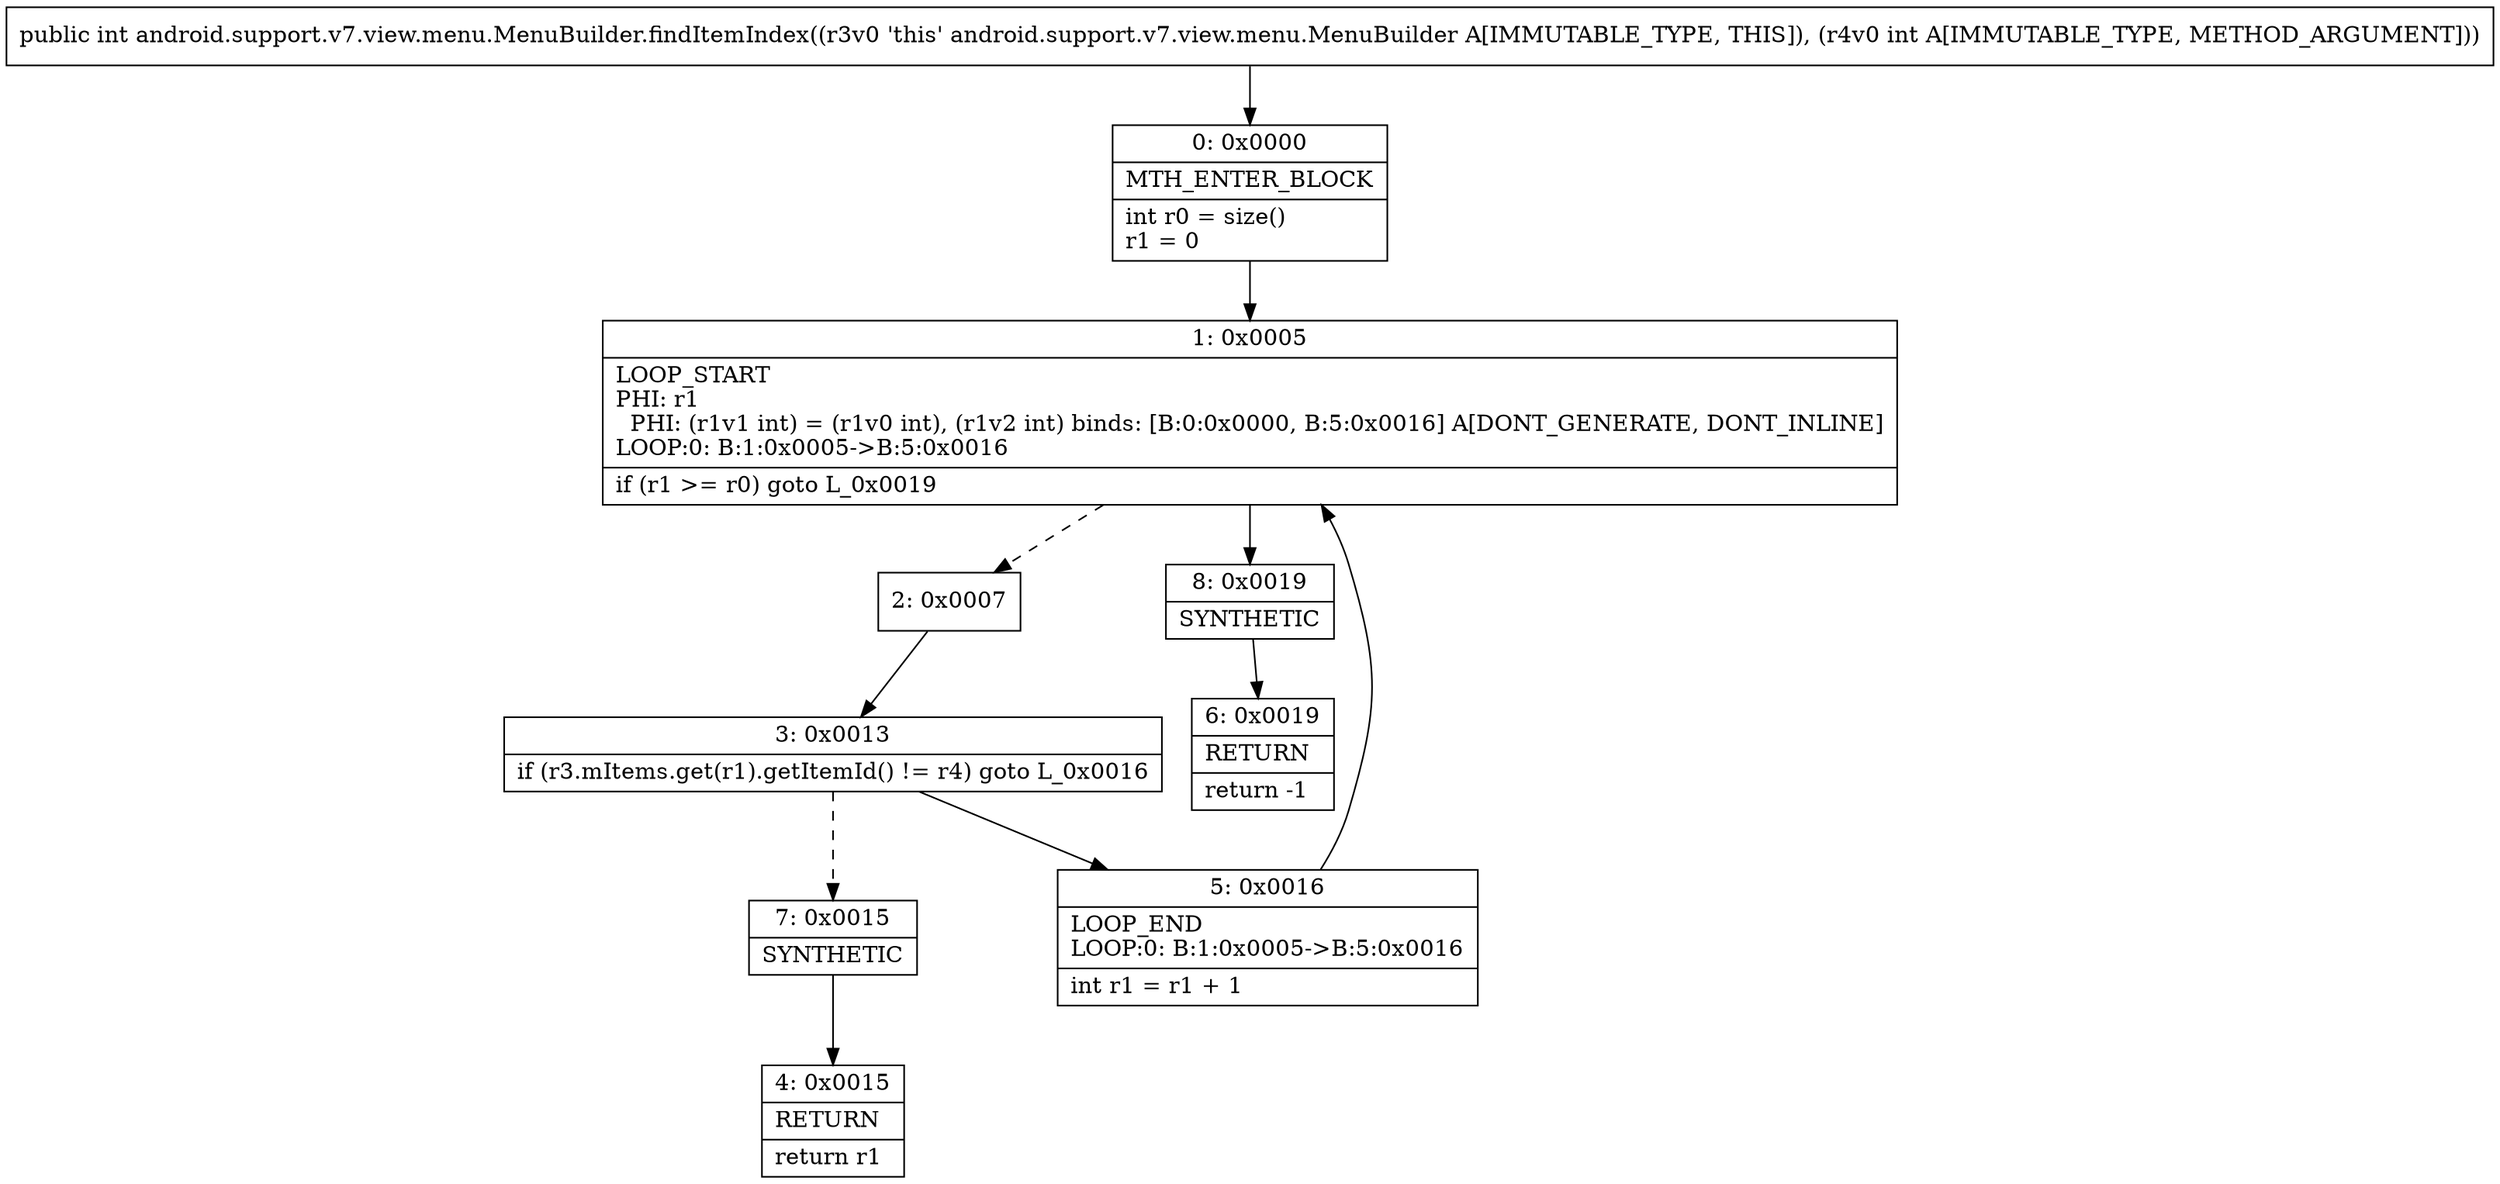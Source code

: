 digraph "CFG forandroid.support.v7.view.menu.MenuBuilder.findItemIndex(I)I" {
Node_0 [shape=record,label="{0\:\ 0x0000|MTH_ENTER_BLOCK\l|int r0 = size()\lr1 = 0\l}"];
Node_1 [shape=record,label="{1\:\ 0x0005|LOOP_START\lPHI: r1 \l  PHI: (r1v1 int) = (r1v0 int), (r1v2 int) binds: [B:0:0x0000, B:5:0x0016] A[DONT_GENERATE, DONT_INLINE]\lLOOP:0: B:1:0x0005\-\>B:5:0x0016\l|if (r1 \>= r0) goto L_0x0019\l}"];
Node_2 [shape=record,label="{2\:\ 0x0007}"];
Node_3 [shape=record,label="{3\:\ 0x0013|if (r3.mItems.get(r1).getItemId() != r4) goto L_0x0016\l}"];
Node_4 [shape=record,label="{4\:\ 0x0015|RETURN\l|return r1\l}"];
Node_5 [shape=record,label="{5\:\ 0x0016|LOOP_END\lLOOP:0: B:1:0x0005\-\>B:5:0x0016\l|int r1 = r1 + 1\l}"];
Node_6 [shape=record,label="{6\:\ 0x0019|RETURN\l|return \-1\l}"];
Node_7 [shape=record,label="{7\:\ 0x0015|SYNTHETIC\l}"];
Node_8 [shape=record,label="{8\:\ 0x0019|SYNTHETIC\l}"];
MethodNode[shape=record,label="{public int android.support.v7.view.menu.MenuBuilder.findItemIndex((r3v0 'this' android.support.v7.view.menu.MenuBuilder A[IMMUTABLE_TYPE, THIS]), (r4v0 int A[IMMUTABLE_TYPE, METHOD_ARGUMENT])) }"];
MethodNode -> Node_0;
Node_0 -> Node_1;
Node_1 -> Node_2[style=dashed];
Node_1 -> Node_8;
Node_2 -> Node_3;
Node_3 -> Node_5;
Node_3 -> Node_7[style=dashed];
Node_5 -> Node_1;
Node_7 -> Node_4;
Node_8 -> Node_6;
}

